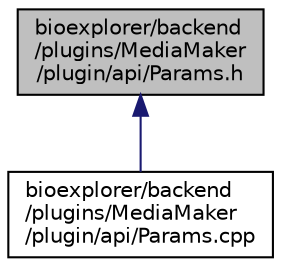 digraph "bioexplorer/backend/plugins/MediaMaker/plugin/api/Params.h"
{
 // LATEX_PDF_SIZE
  edge [fontname="Helvetica",fontsize="10",labelfontname="Helvetica",labelfontsize="10"];
  node [fontname="Helvetica",fontsize="10",shape=record];
  Node1 [label="bioexplorer/backend\l/plugins/MediaMaker\l/plugin/api/Params.h",height=0.2,width=0.4,color="black", fillcolor="grey75", style="filled", fontcolor="black",tooltip=" "];
  Node1 -> Node2 [dir="back",color="midnightblue",fontsize="10",style="solid",fontname="Helvetica"];
  Node2 [label="bioexplorer/backend\l/plugins/MediaMaker\l/plugin/api/Params.cpp",height=0.2,width=0.4,color="black", fillcolor="white", style="filled",URL="$d4/d89/plugins_2MediaMaker_2plugin_2api_2Params_8cpp.html",tooltip=" "];
}
